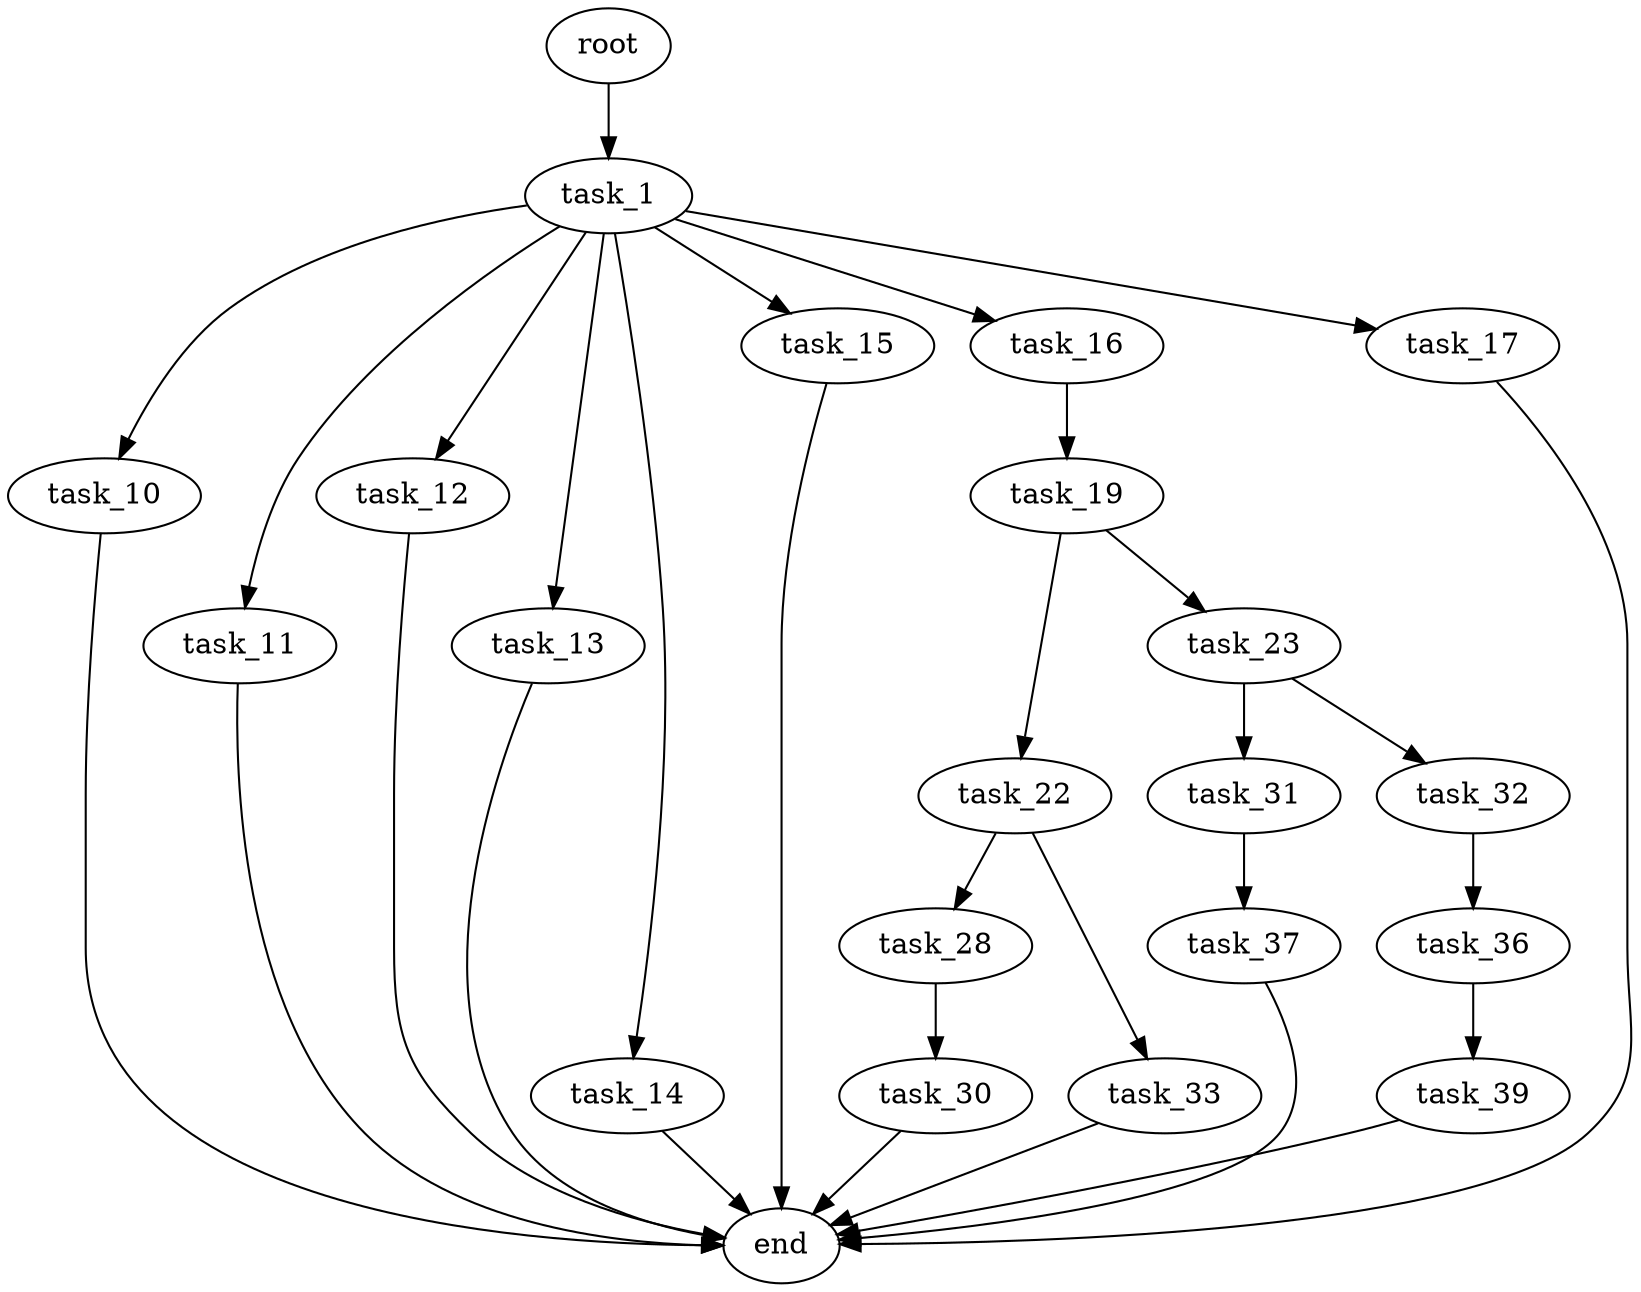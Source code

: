 digraph G {
  root [size="0.000000"];
  task_1 [size="36507534396.000000"];
  task_10 [size="549755813888.000000"];
  task_11 [size="1073741824000.000000"];
  task_12 [size="27505262174.000000"];
  task_13 [size="6505780916.000000"];
  task_14 [size="6475363187.000000"];
  task_15 [size="782757789696.000000"];
  task_16 [size="562357751123.000000"];
  task_17 [size="549755813888.000000"];
  end [size="0.000000"];
  task_19 [size="96264987635.000000"];
  task_22 [size="1073741824000.000000"];
  task_23 [size="148327450644.000000"];
  task_28 [size="68719476736.000000"];
  task_33 [size="4167816560.000000"];
  task_31 [size="104019734136.000000"];
  task_32 [size="134217728000.000000"];
  task_30 [size="612105362.000000"];
  task_37 [size="385905994842.000000"];
  task_36 [size="68719476736.000000"];
  task_39 [size="28251576098.000000"];

  root -> task_1 [size="1.000000"];
  task_1 -> task_10 [size="33554432.000000"];
  task_1 -> task_11 [size="33554432.000000"];
  task_1 -> task_12 [size="33554432.000000"];
  task_1 -> task_13 [size="33554432.000000"];
  task_1 -> task_14 [size="33554432.000000"];
  task_1 -> task_15 [size="33554432.000000"];
  task_1 -> task_16 [size="33554432.000000"];
  task_1 -> task_17 [size="33554432.000000"];
  task_10 -> end [size="1.000000"];
  task_11 -> end [size="1.000000"];
  task_12 -> end [size="1.000000"];
  task_13 -> end [size="1.000000"];
  task_14 -> end [size="1.000000"];
  task_15 -> end [size="1.000000"];
  task_16 -> task_19 [size="411041792.000000"];
  task_17 -> end [size="1.000000"];
  task_19 -> task_22 [size="209715200.000000"];
  task_19 -> task_23 [size="209715200.000000"];
  task_22 -> task_28 [size="838860800.000000"];
  task_22 -> task_33 [size="838860800.000000"];
  task_23 -> task_31 [size="411041792.000000"];
  task_23 -> task_32 [size="411041792.000000"];
  task_28 -> task_30 [size="134217728.000000"];
  task_33 -> end [size="1.000000"];
  task_31 -> task_37 [size="134217728.000000"];
  task_32 -> task_36 [size="209715200.000000"];
  task_30 -> end [size="1.000000"];
  task_37 -> end [size="1.000000"];
  task_36 -> task_39 [size="134217728.000000"];
  task_39 -> end [size="1.000000"];
}
